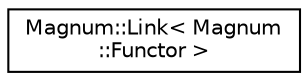 digraph "圖形化之類別階層"
{
  edge [fontname="Helvetica",fontsize="10",labelfontname="Helvetica",labelfontsize="10"];
  node [fontname="Helvetica",fontsize="10",shape=record];
  rankdir="LR";
  Node1 [label="Magnum::Link\< Magnum\l::Functor \>",height=0.2,width=0.4,color="black", fillcolor="white", style="filled",URL="$class_magnum_1_1_link.html"];
}
